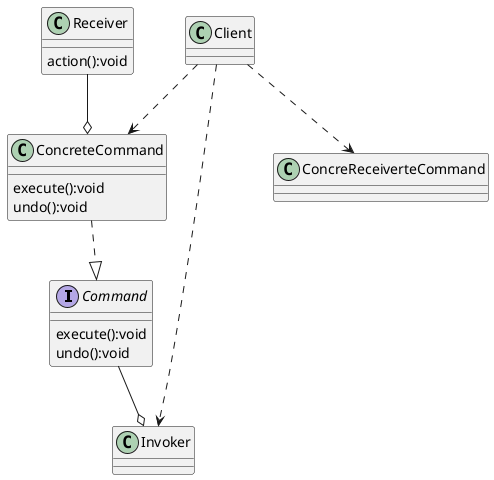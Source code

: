 @startuml
interface Command {
    execute():void
    undo():void
}

class ConcreteCommand {
    execute():void
    undo():void
}

class Receiver {
    action():void
}

class Invoker {
}

class Client {
}

ConcreteCommand ..|> Command
Receiver --o ConcreteCommand
Command --o Invoker

Client ..> Invoker
Client ..> ConcreteCommand
Client ..> ConcreReceiverteCommand
@enduml

@startuml
interface Command {
    execute():void
    undo():void
}

class LightOnCommand {
    execute():void
    undo():void
}

class LightOffCommand {
    execute():void
    undo():void
}

class NoCommand{}

class LightReceiver {}

class RemoteController {
    onCommands:Command[]
    offCommands:Command[]
}

class Client {
}

LightOnCommand ..|> Command
LightOffCommand ..|> Command

LightReceiver o-- LightOnCommand
LightReceiver o-- LightOffCommand

NoCommand ..|> Command

RemoteController o-- Command

Client ..> RemoteController
Client ..> LightReceiver
Client ..> LightOnCommand
Client ..> LightOffCommand
@enduml